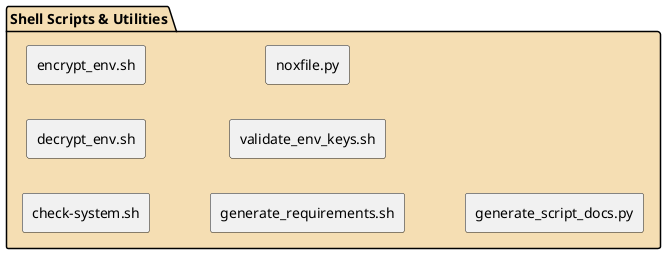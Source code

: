```puml
@startuml
skinparam componentStyle rectangle
skinparam defaultTextAlignment center
skinparam wrapWidth 180
skinparam linetype ortho
left to right direction

package "Shell Scripts & Utilities" #Wheat {
  [check-system.sh]
  [decrypt_env.sh]
  [encrypt_env.sh]
  [generate_requirements.sh]
  [validate_env_keys.sh]
  [noxfile.py] as Nox
  [generate_script_docs.py]
}
@enduml
